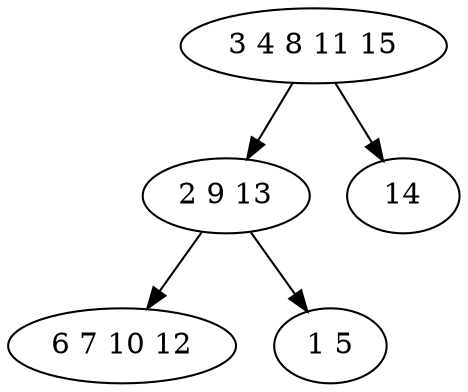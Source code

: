 digraph true_tree {
	"0" -> "1"
	"1" -> "2"
	"1" -> "3"
	"0" -> "4"
	"0" [label="3 4 8 11 15"];
	"1" [label="2 9 13"];
	"2" [label="6 7 10 12"];
	"3" [label="1 5"];
	"4" [label="14"];
}

